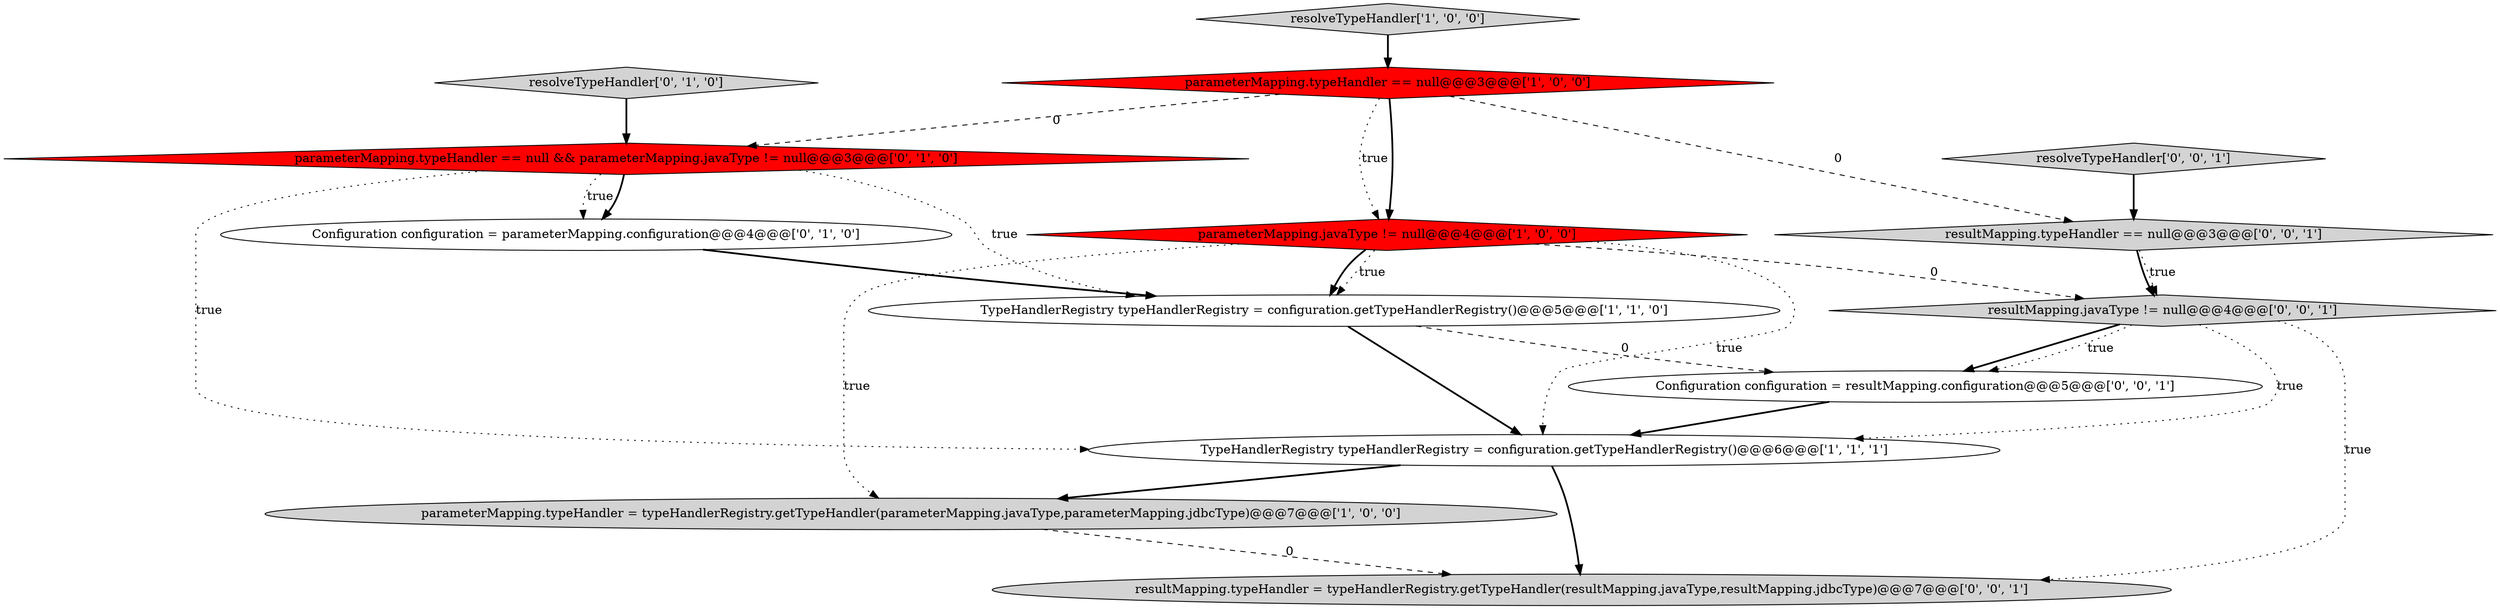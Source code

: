 digraph {
7 [style = filled, label = "resolveTypeHandler['0', '1', '0']", fillcolor = lightgray, shape = diamond image = "AAA0AAABBB2BBB"];
10 [style = filled, label = "Configuration configuration = resultMapping.configuration@@@5@@@['0', '0', '1']", fillcolor = white, shape = ellipse image = "AAA0AAABBB3BBB"];
13 [style = filled, label = "resultMapping.typeHandler = typeHandlerRegistry.getTypeHandler(resultMapping.javaType,resultMapping.jdbcType)@@@7@@@['0', '0', '1']", fillcolor = lightgray, shape = ellipse image = "AAA0AAABBB3BBB"];
9 [style = filled, label = "resultMapping.javaType != null@@@4@@@['0', '0', '1']", fillcolor = lightgray, shape = diamond image = "AAA0AAABBB3BBB"];
1 [style = filled, label = "parameterMapping.typeHandler = typeHandlerRegistry.getTypeHandler(parameterMapping.javaType,parameterMapping.jdbcType)@@@7@@@['1', '0', '0']", fillcolor = lightgray, shape = ellipse image = "AAA0AAABBB1BBB"];
0 [style = filled, label = "parameterMapping.typeHandler == null@@@3@@@['1', '0', '0']", fillcolor = red, shape = diamond image = "AAA1AAABBB1BBB"];
8 [style = filled, label = "Configuration configuration = parameterMapping.configuration@@@4@@@['0', '1', '0']", fillcolor = white, shape = ellipse image = "AAA0AAABBB2BBB"];
5 [style = filled, label = "resolveTypeHandler['1', '0', '0']", fillcolor = lightgray, shape = diamond image = "AAA0AAABBB1BBB"];
11 [style = filled, label = "resultMapping.typeHandler == null@@@3@@@['0', '0', '1']", fillcolor = lightgray, shape = diamond image = "AAA0AAABBB3BBB"];
12 [style = filled, label = "resolveTypeHandler['0', '0', '1']", fillcolor = lightgray, shape = diamond image = "AAA0AAABBB3BBB"];
3 [style = filled, label = "TypeHandlerRegistry typeHandlerRegistry = configuration.getTypeHandlerRegistry()@@@5@@@['1', '1', '0']", fillcolor = white, shape = ellipse image = "AAA0AAABBB1BBB"];
6 [style = filled, label = "parameterMapping.typeHandler == null && parameterMapping.javaType != null@@@3@@@['0', '1', '0']", fillcolor = red, shape = diamond image = "AAA1AAABBB2BBB"];
2 [style = filled, label = "parameterMapping.javaType != null@@@4@@@['1', '0', '0']", fillcolor = red, shape = diamond image = "AAA1AAABBB1BBB"];
4 [style = filled, label = "TypeHandlerRegistry typeHandlerRegistry = configuration.getTypeHandlerRegistry()@@@6@@@['1', '1', '1']", fillcolor = white, shape = ellipse image = "AAA0AAABBB1BBB"];
2->3 [style = dotted, label="true"];
2->3 [style = bold, label=""];
0->2 [style = bold, label=""];
8->3 [style = bold, label=""];
4->13 [style = bold, label=""];
12->11 [style = bold, label=""];
0->6 [style = dashed, label="0"];
11->9 [style = dotted, label="true"];
0->11 [style = dashed, label="0"];
9->10 [style = bold, label=""];
11->9 [style = bold, label=""];
3->4 [style = bold, label=""];
1->13 [style = dashed, label="0"];
6->4 [style = dotted, label="true"];
5->0 [style = bold, label=""];
2->9 [style = dashed, label="0"];
2->1 [style = dotted, label="true"];
6->8 [style = dotted, label="true"];
9->13 [style = dotted, label="true"];
6->8 [style = bold, label=""];
7->6 [style = bold, label=""];
2->4 [style = dotted, label="true"];
10->4 [style = bold, label=""];
9->4 [style = dotted, label="true"];
4->1 [style = bold, label=""];
3->10 [style = dashed, label="0"];
0->2 [style = dotted, label="true"];
6->3 [style = dotted, label="true"];
9->10 [style = dotted, label="true"];
}
